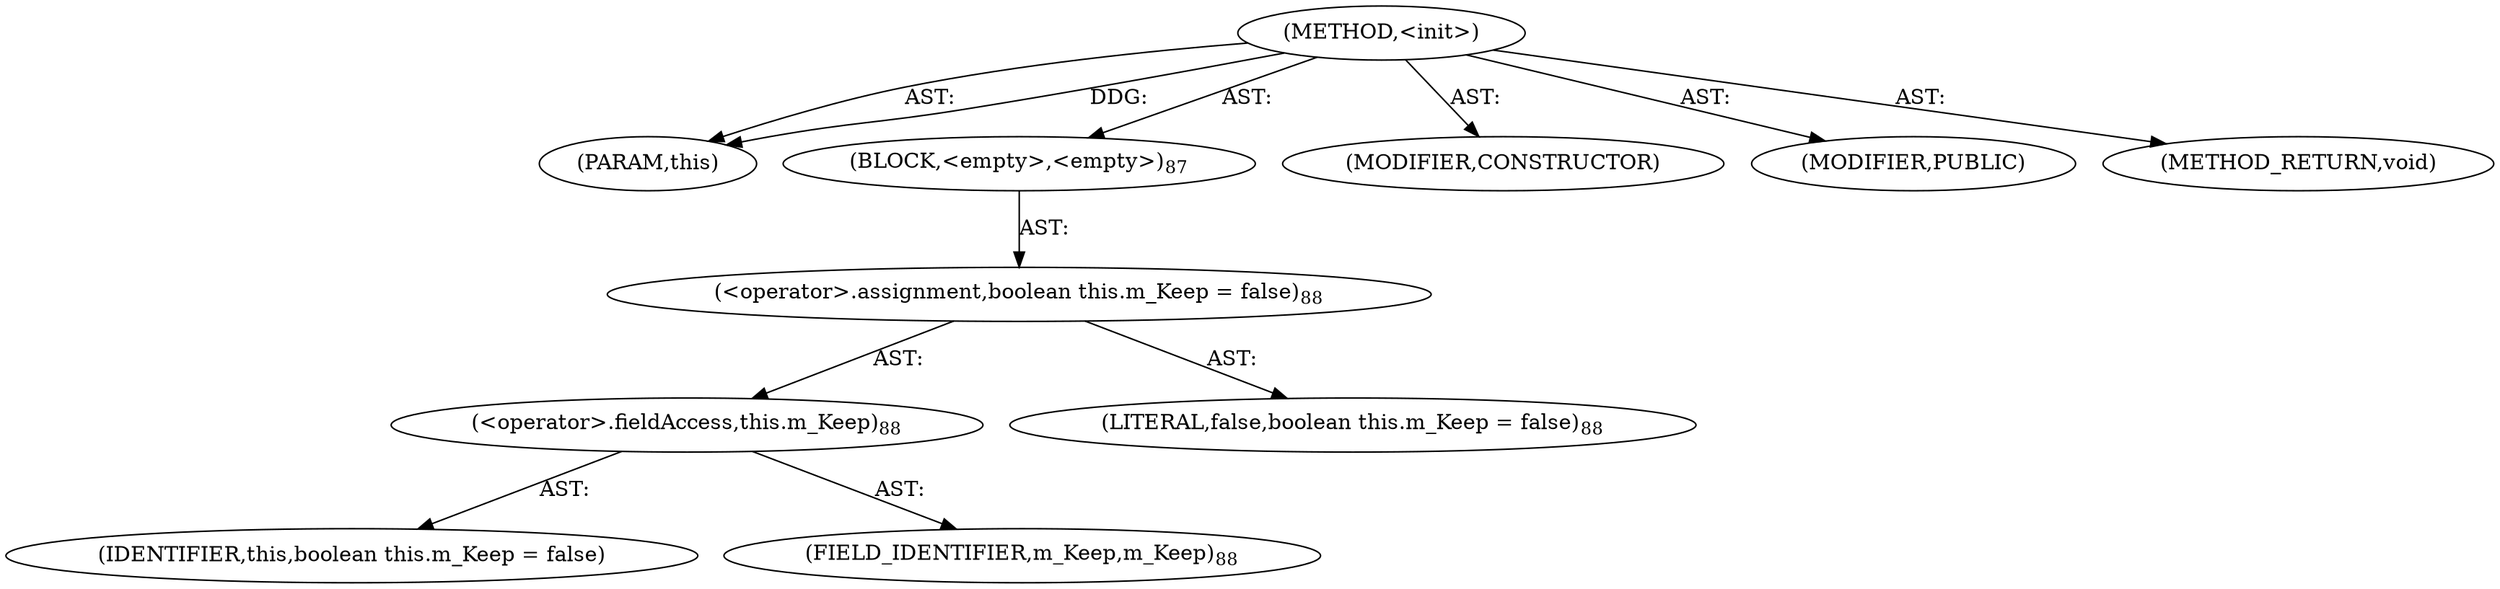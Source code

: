 digraph "&lt;init&gt;" {  
"111669149700" [label = <(METHOD,&lt;init&gt;)> ]
"115964116998" [label = <(PARAM,this)> ]
"25769803785" [label = <(BLOCK,&lt;empty&gt;,&lt;empty&gt;)<SUB>87</SUB>> ]
"30064771112" [label = <(&lt;operator&gt;.assignment,boolean this.m_Keep = false)<SUB>88</SUB>> ]
"30064771113" [label = <(&lt;operator&gt;.fieldAccess,this.m_Keep)<SUB>88</SUB>> ]
"68719476770" [label = <(IDENTIFIER,this,boolean this.m_Keep = false)> ]
"55834574852" [label = <(FIELD_IDENTIFIER,m_Keep,m_Keep)<SUB>88</SUB>> ]
"90194313219" [label = <(LITERAL,false,boolean this.m_Keep = false)<SUB>88</SUB>> ]
"133143986189" [label = <(MODIFIER,CONSTRUCTOR)> ]
"133143986190" [label = <(MODIFIER,PUBLIC)> ]
"128849018884" [label = <(METHOD_RETURN,void)> ]
  "111669149700" -> "115964116998"  [ label = "AST: "] 
  "111669149700" -> "25769803785"  [ label = "AST: "] 
  "111669149700" -> "133143986189"  [ label = "AST: "] 
  "111669149700" -> "133143986190"  [ label = "AST: "] 
  "111669149700" -> "128849018884"  [ label = "AST: "] 
  "25769803785" -> "30064771112"  [ label = "AST: "] 
  "30064771112" -> "30064771113"  [ label = "AST: "] 
  "30064771112" -> "90194313219"  [ label = "AST: "] 
  "30064771113" -> "68719476770"  [ label = "AST: "] 
  "30064771113" -> "55834574852"  [ label = "AST: "] 
  "111669149700" -> "115964116998"  [ label = "DDG: "] 
}
